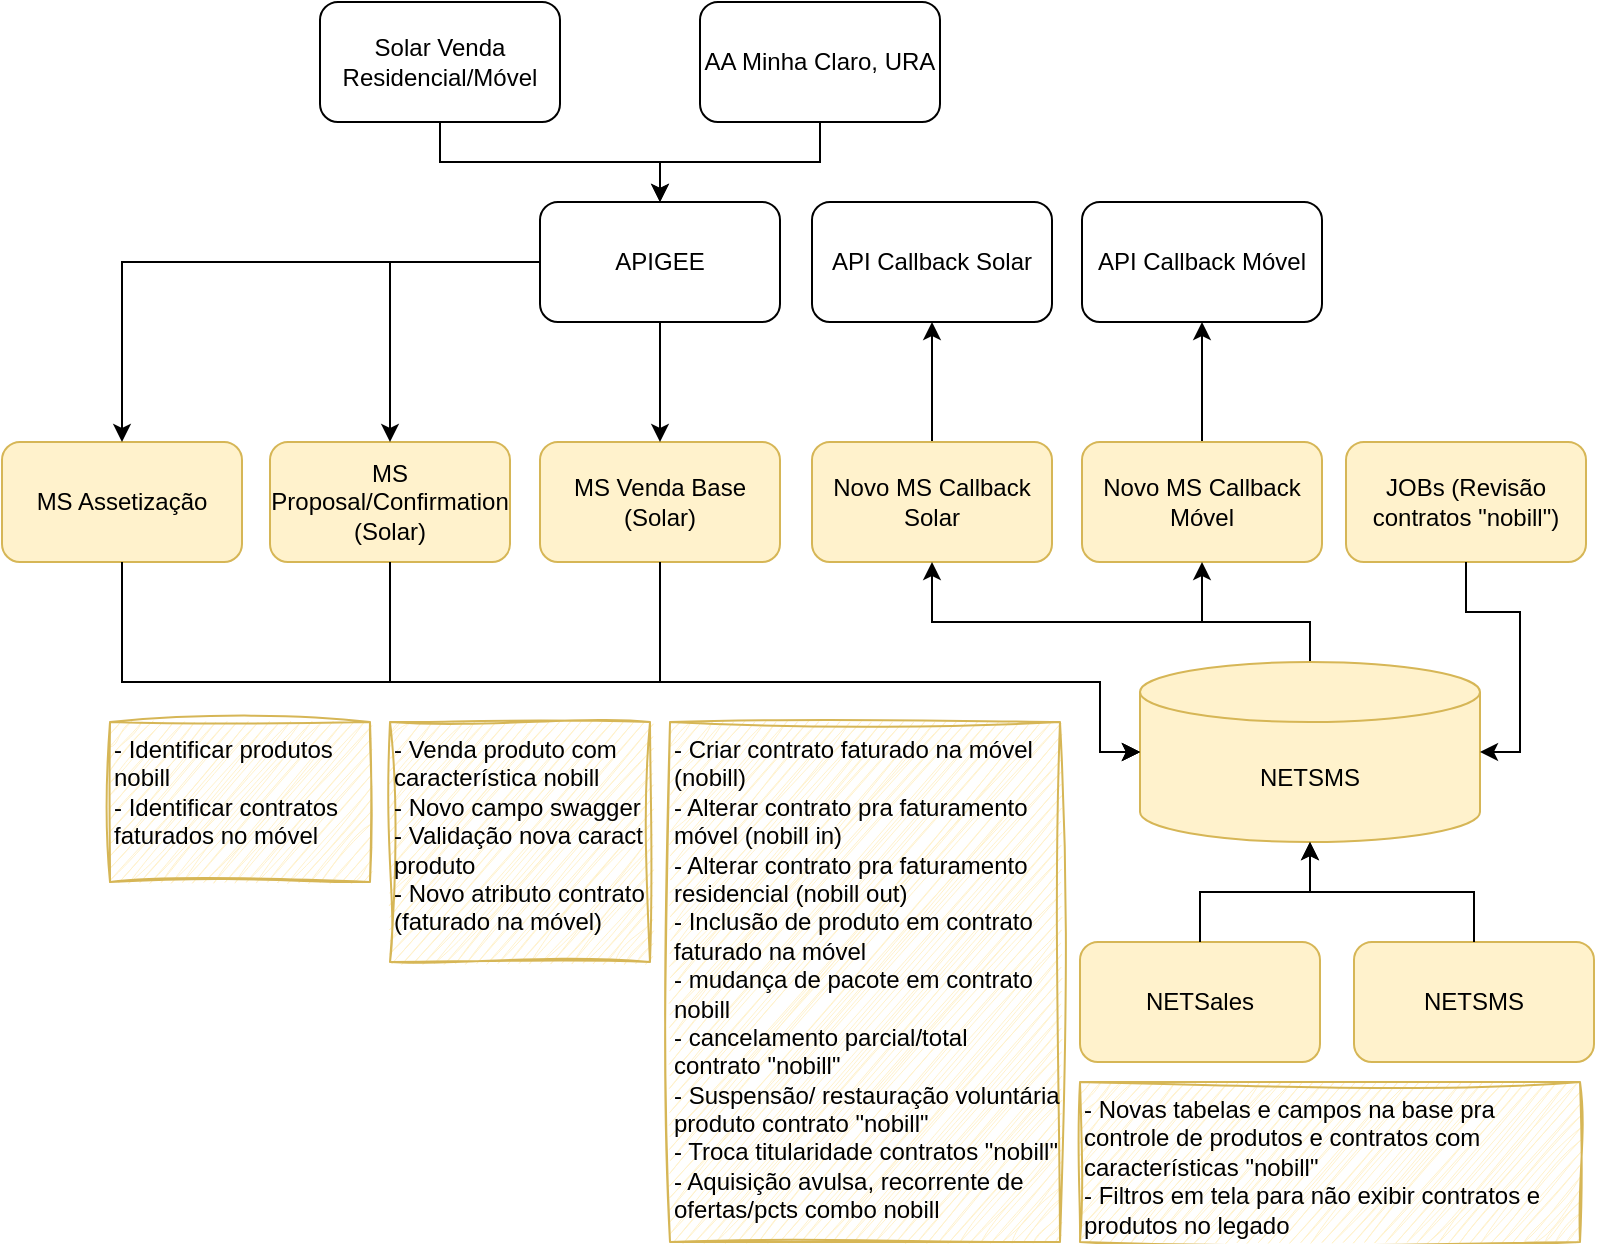 <mxfile version="28.0.7">
  <diagram name="Página-1" id="EBVKb4GBBntcvRElv8mq">
    <mxGraphModel dx="1042" dy="527" grid="1" gridSize="10" guides="1" tooltips="1" connect="1" arrows="1" fold="1" page="1" pageScale="1" pageWidth="827" pageHeight="1169" math="0" shadow="0">
      <root>
        <mxCell id="0" />
        <mxCell id="1" parent="0" />
        <mxCell id="BTpJ2KaH0xwGKomBFtuc-1" value="MS Assetização" style="rounded=1;whiteSpace=wrap;html=1;fillColor=#fff2cc;strokeColor=#d6b656;" vertex="1" parent="1">
          <mxGeometry x="31" y="260" width="120" height="60" as="geometry" />
        </mxCell>
        <mxCell id="BTpJ2KaH0xwGKomBFtuc-2" value="MS Proposal/Confirmation (Solar)" style="rounded=1;whiteSpace=wrap;html=1;fillColor=#fff2cc;strokeColor=#d6b656;" vertex="1" parent="1">
          <mxGeometry x="165" y="260" width="120" height="60" as="geometry" />
        </mxCell>
        <mxCell id="BTpJ2KaH0xwGKomBFtuc-3" value="MS Venda Base (Solar)" style="rounded=1;whiteSpace=wrap;html=1;fillColor=#fff2cc;strokeColor=#d6b656;" vertex="1" parent="1">
          <mxGeometry x="300" y="260" width="120" height="60" as="geometry" />
        </mxCell>
        <mxCell id="BTpJ2KaH0xwGKomBFtuc-22" style="edgeStyle=orthogonalEdgeStyle;rounded=0;orthogonalLoop=1;jettySize=auto;html=1;entryX=0.5;entryY=1;entryDx=0;entryDy=0;" edge="1" parent="1" source="BTpJ2KaH0xwGKomBFtuc-4" target="BTpJ2KaH0xwGKomBFtuc-8">
          <mxGeometry relative="1" as="geometry" />
        </mxCell>
        <mxCell id="BTpJ2KaH0xwGKomBFtuc-4" value="Novo MS Callback Solar" style="rounded=1;whiteSpace=wrap;html=1;fillColor=#fff2cc;strokeColor=#d6b656;" vertex="1" parent="1">
          <mxGeometry x="436" y="260" width="120" height="60" as="geometry" />
        </mxCell>
        <mxCell id="BTpJ2KaH0xwGKomBFtuc-23" style="edgeStyle=orthogonalEdgeStyle;rounded=0;orthogonalLoop=1;jettySize=auto;html=1;entryX=0.5;entryY=1;entryDx=0;entryDy=0;" edge="1" parent="1" source="BTpJ2KaH0xwGKomBFtuc-5" target="BTpJ2KaH0xwGKomBFtuc-9">
          <mxGeometry relative="1" as="geometry" />
        </mxCell>
        <mxCell id="BTpJ2KaH0xwGKomBFtuc-5" value="Novo MS Callback Móvel" style="rounded=1;whiteSpace=wrap;html=1;fillColor=#fff2cc;strokeColor=#d6b656;" vertex="1" parent="1">
          <mxGeometry x="571" y="260" width="120" height="60" as="geometry" />
        </mxCell>
        <mxCell id="BTpJ2KaH0xwGKomBFtuc-18" style="edgeStyle=orthogonalEdgeStyle;rounded=0;orthogonalLoop=1;jettySize=auto;html=1;" edge="1" parent="1" source="BTpJ2KaH0xwGKomBFtuc-6" target="BTpJ2KaH0xwGKomBFtuc-1">
          <mxGeometry relative="1" as="geometry" />
        </mxCell>
        <mxCell id="BTpJ2KaH0xwGKomBFtuc-19" style="edgeStyle=orthogonalEdgeStyle;rounded=0;orthogonalLoop=1;jettySize=auto;html=1;" edge="1" parent="1" source="BTpJ2KaH0xwGKomBFtuc-6" target="BTpJ2KaH0xwGKomBFtuc-2">
          <mxGeometry relative="1" as="geometry" />
        </mxCell>
        <mxCell id="BTpJ2KaH0xwGKomBFtuc-20" style="edgeStyle=orthogonalEdgeStyle;rounded=0;orthogonalLoop=1;jettySize=auto;html=1;" edge="1" parent="1" source="BTpJ2KaH0xwGKomBFtuc-6" target="BTpJ2KaH0xwGKomBFtuc-3">
          <mxGeometry relative="1" as="geometry" />
        </mxCell>
        <mxCell id="BTpJ2KaH0xwGKomBFtuc-6" value="APIGEE" style="rounded=1;whiteSpace=wrap;html=1;" vertex="1" parent="1">
          <mxGeometry x="300" y="140" width="120" height="60" as="geometry" />
        </mxCell>
        <mxCell id="BTpJ2KaH0xwGKomBFtuc-31" style="edgeStyle=orthogonalEdgeStyle;rounded=0;orthogonalLoop=1;jettySize=auto;html=1;" edge="1" parent="1" source="BTpJ2KaH0xwGKomBFtuc-7" target="BTpJ2KaH0xwGKomBFtuc-6">
          <mxGeometry relative="1" as="geometry" />
        </mxCell>
        <mxCell id="BTpJ2KaH0xwGKomBFtuc-7" value="Solar Venda Residencial/Móvel" style="rounded=1;whiteSpace=wrap;html=1;" vertex="1" parent="1">
          <mxGeometry x="190" y="40" width="120" height="60" as="geometry" />
        </mxCell>
        <mxCell id="BTpJ2KaH0xwGKomBFtuc-8" value="API Callback Solar" style="rounded=1;whiteSpace=wrap;html=1;" vertex="1" parent="1">
          <mxGeometry x="436" y="140" width="120" height="60" as="geometry" />
        </mxCell>
        <mxCell id="BTpJ2KaH0xwGKomBFtuc-9" value="API Callback Móvel" style="rounded=1;whiteSpace=wrap;html=1;" vertex="1" parent="1">
          <mxGeometry x="571" y="140" width="120" height="60" as="geometry" />
        </mxCell>
        <mxCell id="BTpJ2KaH0xwGKomBFtuc-10" value="- Identificar produtos nobill&lt;div&gt;- Identificar contratos faturados no móvel&lt;/div&gt;" style="text;html=1;align=left;verticalAlign=top;whiteSpace=wrap;rounded=0;fillColor=#fff2cc;strokeColor=#d6b656;sketch=1;curveFitting=1;jiggle=2;" vertex="1" parent="1">
          <mxGeometry x="85" y="400" width="130" height="80" as="geometry" />
        </mxCell>
        <mxCell id="BTpJ2KaH0xwGKomBFtuc-11" value="- Venda produto com característica nobill&lt;div&gt;- Novo campo swagger&lt;/div&gt;&lt;div&gt;- Validação nova caract produto&lt;/div&gt;&lt;div&gt;- Novo atributo contrato (faturado na móvel)&lt;/div&gt;" style="text;html=1;align=left;verticalAlign=top;whiteSpace=wrap;rounded=0;fillColor=#fff2cc;strokeColor=#d6b656;sketch=1;curveFitting=1;jiggle=2;" vertex="1" parent="1">
          <mxGeometry x="225" y="400" width="130" height="120" as="geometry" />
        </mxCell>
        <mxCell id="BTpJ2KaH0xwGKomBFtuc-13" value="- Criar contrato faturado na móvel (nobill)&lt;div&gt;- Alterar contrato pra faturamento móvel (nobill in)&lt;/div&gt;&lt;div&gt;- Alterar contrato pra faturamento residencial (nobill out)&lt;/div&gt;&lt;div&gt;- Inclusão de produto em contrato faturado na móvel&lt;/div&gt;&lt;div&gt;- mudança de pacote em contrato nobill&lt;/div&gt;&lt;div&gt;- cancelamento parcial/total contrato &quot;nobill&quot;&lt;/div&gt;&lt;div&gt;- Suspensão/ restauração voluntária produto contrato &quot;nobill&quot;&lt;/div&gt;&lt;div&gt;- Troca titularidade contratos &quot;nobill&quot;&lt;/div&gt;&lt;div&gt;- Aquisição avulsa, recorrente de ofertas/pcts combo nobill&lt;/div&gt;" style="text;html=1;align=left;verticalAlign=top;whiteSpace=wrap;rounded=0;fillColor=#fff2cc;strokeColor=#d6b656;sketch=1;curveFitting=1;jiggle=2;" vertex="1" parent="1">
          <mxGeometry x="365" y="400" width="195" height="260" as="geometry" />
        </mxCell>
        <mxCell id="BTpJ2KaH0xwGKomBFtuc-24" style="edgeStyle=orthogonalEdgeStyle;rounded=0;orthogonalLoop=1;jettySize=auto;html=1;entryX=0.5;entryY=1;entryDx=0;entryDy=0;" edge="1" parent="1" source="BTpJ2KaH0xwGKomBFtuc-14" target="BTpJ2KaH0xwGKomBFtuc-5">
          <mxGeometry relative="1" as="geometry">
            <Array as="points">
              <mxPoint x="685" y="350" />
              <mxPoint x="631" y="350" />
            </Array>
          </mxGeometry>
        </mxCell>
        <mxCell id="BTpJ2KaH0xwGKomBFtuc-25" style="edgeStyle=orthogonalEdgeStyle;rounded=0;orthogonalLoop=1;jettySize=auto;html=1;entryX=0.5;entryY=1;entryDx=0;entryDy=0;" edge="1" parent="1" source="BTpJ2KaH0xwGKomBFtuc-14" target="BTpJ2KaH0xwGKomBFtuc-4">
          <mxGeometry relative="1" as="geometry">
            <Array as="points">
              <mxPoint x="685" y="350" />
              <mxPoint x="496" y="350" />
            </Array>
          </mxGeometry>
        </mxCell>
        <mxCell id="BTpJ2KaH0xwGKomBFtuc-14" value="NETSMS" style="shape=cylinder3;whiteSpace=wrap;html=1;boundedLbl=1;backgroundOutline=1;size=15;fillColor=#fff2cc;strokeColor=#d6b656;" vertex="1" parent="1">
          <mxGeometry x="600" y="370" width="170" height="90" as="geometry" />
        </mxCell>
        <mxCell id="BTpJ2KaH0xwGKomBFtuc-15" value="NETSales" style="rounded=1;whiteSpace=wrap;html=1;fillColor=#fff2cc;strokeColor=#d6b656;" vertex="1" parent="1">
          <mxGeometry x="570" y="510" width="120" height="60" as="geometry" />
        </mxCell>
        <mxCell id="BTpJ2KaH0xwGKomBFtuc-16" value="NETSMS" style="rounded=1;whiteSpace=wrap;html=1;fillColor=#fff2cc;strokeColor=#d6b656;" vertex="1" parent="1">
          <mxGeometry x="707" y="510" width="120" height="60" as="geometry" />
        </mxCell>
        <mxCell id="BTpJ2KaH0xwGKomBFtuc-17" value="- Novas tabelas e campos na base pra controle de produtos e contratos com características &quot;nobill&quot;&lt;div&gt;- Filtros em tela para não exibir contratos e produtos no legado&lt;/div&gt;" style="text;html=1;align=left;verticalAlign=top;whiteSpace=wrap;rounded=0;fillColor=#fff2cc;strokeColor=#d6b656;sketch=1;curveFitting=1;jiggle=2;" vertex="1" parent="1">
          <mxGeometry x="570" y="580" width="250" height="80" as="geometry" />
        </mxCell>
        <mxCell id="BTpJ2KaH0xwGKomBFtuc-26" style="edgeStyle=orthogonalEdgeStyle;rounded=0;orthogonalLoop=1;jettySize=auto;html=1;entryX=0;entryY=0.5;entryDx=0;entryDy=0;entryPerimeter=0;exitX=0.5;exitY=1;exitDx=0;exitDy=0;" edge="1" parent="1" source="BTpJ2KaH0xwGKomBFtuc-3" target="BTpJ2KaH0xwGKomBFtuc-14">
          <mxGeometry relative="1" as="geometry">
            <Array as="points">
              <mxPoint x="360" y="380" />
              <mxPoint x="580" y="380" />
              <mxPoint x="580" y="415" />
            </Array>
          </mxGeometry>
        </mxCell>
        <mxCell id="BTpJ2KaH0xwGKomBFtuc-27" style="edgeStyle=orthogonalEdgeStyle;rounded=0;orthogonalLoop=1;jettySize=auto;html=1;entryX=0;entryY=0.5;entryDx=0;entryDy=0;entryPerimeter=0;exitX=0.5;exitY=1;exitDx=0;exitDy=0;" edge="1" parent="1" source="BTpJ2KaH0xwGKomBFtuc-2" target="BTpJ2KaH0xwGKomBFtuc-14">
          <mxGeometry relative="1" as="geometry">
            <Array as="points">
              <mxPoint x="225" y="380" />
              <mxPoint x="580" y="380" />
              <mxPoint x="580" y="415" />
            </Array>
          </mxGeometry>
        </mxCell>
        <mxCell id="BTpJ2KaH0xwGKomBFtuc-28" style="edgeStyle=orthogonalEdgeStyle;rounded=0;orthogonalLoop=1;jettySize=auto;html=1;entryX=0;entryY=0.5;entryDx=0;entryDy=0;entryPerimeter=0;exitX=0.5;exitY=1;exitDx=0;exitDy=0;" edge="1" parent="1" source="BTpJ2KaH0xwGKomBFtuc-1" target="BTpJ2KaH0xwGKomBFtuc-14">
          <mxGeometry relative="1" as="geometry">
            <Array as="points">
              <mxPoint x="91" y="380" />
              <mxPoint x="580" y="380" />
              <mxPoint x="580" y="415" />
            </Array>
          </mxGeometry>
        </mxCell>
        <mxCell id="BTpJ2KaH0xwGKomBFtuc-29" style="edgeStyle=orthogonalEdgeStyle;rounded=0;orthogonalLoop=1;jettySize=auto;html=1;entryX=0.5;entryY=1;entryDx=0;entryDy=0;entryPerimeter=0;" edge="1" parent="1" source="BTpJ2KaH0xwGKomBFtuc-15" target="BTpJ2KaH0xwGKomBFtuc-14">
          <mxGeometry relative="1" as="geometry" />
        </mxCell>
        <mxCell id="BTpJ2KaH0xwGKomBFtuc-30" style="edgeStyle=orthogonalEdgeStyle;rounded=0;orthogonalLoop=1;jettySize=auto;html=1;entryX=0.5;entryY=1;entryDx=0;entryDy=0;entryPerimeter=0;" edge="1" parent="1" source="BTpJ2KaH0xwGKomBFtuc-16" target="BTpJ2KaH0xwGKomBFtuc-14">
          <mxGeometry relative="1" as="geometry" />
        </mxCell>
        <mxCell id="BTpJ2KaH0xwGKomBFtuc-33" style="edgeStyle=orthogonalEdgeStyle;rounded=0;orthogonalLoop=1;jettySize=auto;html=1;entryX=0.5;entryY=0;entryDx=0;entryDy=0;" edge="1" parent="1" source="BTpJ2KaH0xwGKomBFtuc-32" target="BTpJ2KaH0xwGKomBFtuc-6">
          <mxGeometry relative="1" as="geometry">
            <Array as="points">
              <mxPoint x="440" y="120" />
              <mxPoint x="360" y="120" />
            </Array>
          </mxGeometry>
        </mxCell>
        <mxCell id="BTpJ2KaH0xwGKomBFtuc-32" value="AA Minha Claro, URA" style="rounded=1;whiteSpace=wrap;html=1;" vertex="1" parent="1">
          <mxGeometry x="380" y="40" width="120" height="60" as="geometry" />
        </mxCell>
        <mxCell id="BTpJ2KaH0xwGKomBFtuc-34" value="JOBs (Revisão contratos &quot;nobill&quot;)" style="rounded=1;whiteSpace=wrap;html=1;fillColor=#fff2cc;strokeColor=#d6b656;" vertex="1" parent="1">
          <mxGeometry x="703" y="260" width="120" height="60" as="geometry" />
        </mxCell>
        <mxCell id="BTpJ2KaH0xwGKomBFtuc-35" style="edgeStyle=orthogonalEdgeStyle;rounded=0;orthogonalLoop=1;jettySize=auto;html=1;entryX=1;entryY=0.5;entryDx=0;entryDy=0;entryPerimeter=0;" edge="1" parent="1" source="BTpJ2KaH0xwGKomBFtuc-34" target="BTpJ2KaH0xwGKomBFtuc-14">
          <mxGeometry relative="1" as="geometry" />
        </mxCell>
      </root>
    </mxGraphModel>
  </diagram>
</mxfile>
